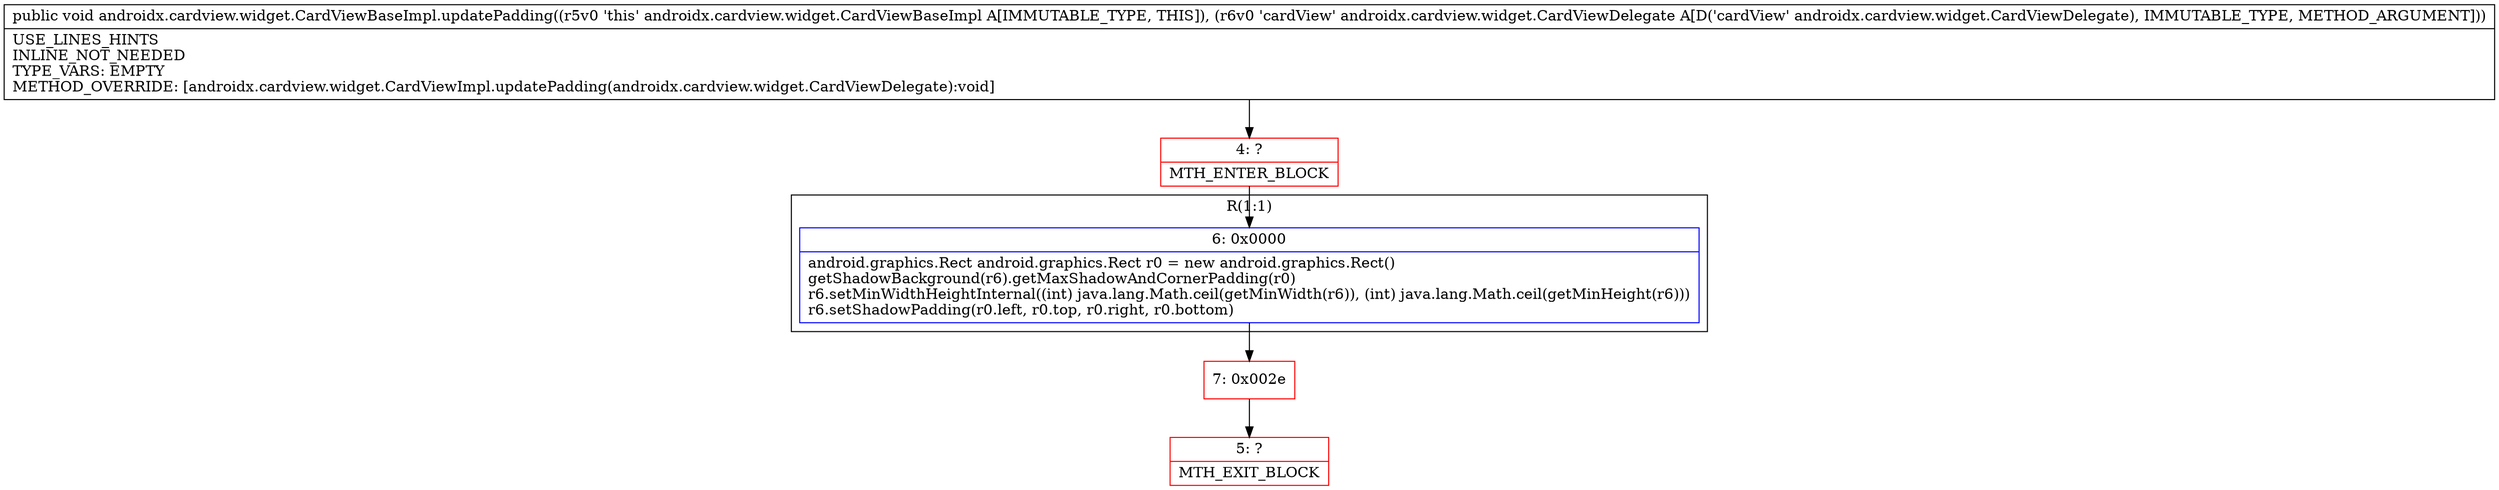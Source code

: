 digraph "CFG forandroidx.cardview.widget.CardViewBaseImpl.updatePadding(Landroidx\/cardview\/widget\/CardViewDelegate;)V" {
subgraph cluster_Region_1664396522 {
label = "R(1:1)";
node [shape=record,color=blue];
Node_6 [shape=record,label="{6\:\ 0x0000|android.graphics.Rect android.graphics.Rect r0 = new android.graphics.Rect()\lgetShadowBackground(r6).getMaxShadowAndCornerPadding(r0)\lr6.setMinWidthHeightInternal((int) java.lang.Math.ceil(getMinWidth(r6)), (int) java.lang.Math.ceil(getMinHeight(r6)))\lr6.setShadowPadding(r0.left, r0.top, r0.right, r0.bottom)\l}"];
}
Node_4 [shape=record,color=red,label="{4\:\ ?|MTH_ENTER_BLOCK\l}"];
Node_7 [shape=record,color=red,label="{7\:\ 0x002e}"];
Node_5 [shape=record,color=red,label="{5\:\ ?|MTH_EXIT_BLOCK\l}"];
MethodNode[shape=record,label="{public void androidx.cardview.widget.CardViewBaseImpl.updatePadding((r5v0 'this' androidx.cardview.widget.CardViewBaseImpl A[IMMUTABLE_TYPE, THIS]), (r6v0 'cardView' androidx.cardview.widget.CardViewDelegate A[D('cardView' androidx.cardview.widget.CardViewDelegate), IMMUTABLE_TYPE, METHOD_ARGUMENT]))  | USE_LINES_HINTS\lINLINE_NOT_NEEDED\lTYPE_VARS: EMPTY\lMETHOD_OVERRIDE: [androidx.cardview.widget.CardViewImpl.updatePadding(androidx.cardview.widget.CardViewDelegate):void]\l}"];
MethodNode -> Node_4;Node_6 -> Node_7;
Node_4 -> Node_6;
Node_7 -> Node_5;
}

